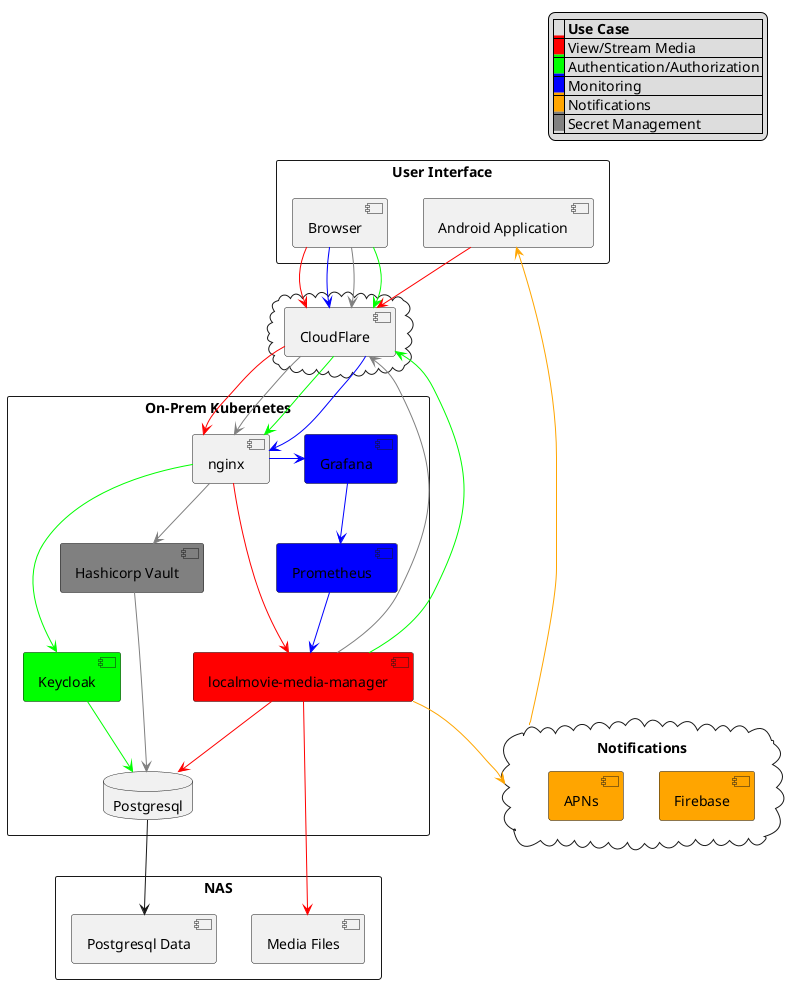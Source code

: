 @startuml

legend top right
|= |= Use Case |
|<back:#FF0000>   </back>| View/Stream Media |
|<back:#00FF00>   </back>| Authentication/Authorization |
|<back:blue>   </back>| Monitoring |
|<back:orange>   </back>| Notifications |
|<back:grey>   </back>| Secret Management |
endlegend

rectangle "User Interface" {
  [Browser]
  [Android Application]
}

rectangle "On-Prem Kubernetes" {
  [nginx]
  [Keycloak]#00FF00
  [Hashicorp Vault]#grey
  [localmovie-media-manager]#red
  [Prometheus]#Blue
  [Grafana]#Blue
  database "Postgresql" {
  }
}

rectangle "NAS" {
 [Postgresql Data]
 [Media Files]
}

cloud {
  [CloudFlare]
}

cloud "Notifications" {
  [Firebase]#Orange
  [APNs]#Orange
}

[Browser] --[#Red]> [CloudFlare]
[Browser] --[#blue]> [CloudFlare]
[Browser] --[#grey]> [CloudFlare]
[Browser] --[#00FF00]> [CloudFlare]
[Browser] --[hidden]down-> [nginx]
[Android Application] -[#Red]down-> [CloudFlare]
[Android Application] -[hidden]down-> [nginx]

[CloudFlare] --[#Red]> [nginx]
[CloudFlare] --[#grey]> [nginx]
[CloudFlare] --[#00FF00]> [nginx]
[CloudFlare] --[#blue]> [nginx]

[nginx] --[#00FF00]> [Keycloak]
[nginx] --[#Red]> [localmovie-media-manager]
[nginx] --[#grey]> [Hashicorp Vault]
[nginx] -[#Blue]right-> [Grafana]

[localmovie-media-manager] --[#Orange]> Notifications
Notifications --[#Orange]> [Android Application]

[localmovie-media-manager] --[#Red]> [Media Files]
[localmovie-media-manager] --[#Grey]> [CloudFlare]
[localmovie-media-manager] --[#00FF00]> [CloudFlare]

[localmovie-media-manager] --[#Red]> Postgresql
[Keycloak] -[#00FF00]-> Postgresql
[Hashicorp Vault] --[#grey]> Postgresql

[Prometheus] -[#Blue]-> [localmovie-media-manager]
[Grafana] -[#Blue]-> [Prometheus]

Postgresql --> [Postgresql Data]

@enduml